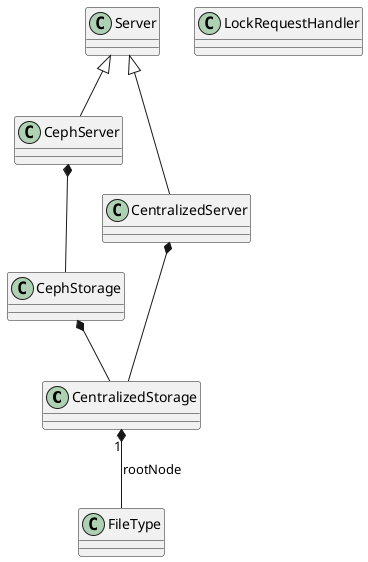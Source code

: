 @startuml

class CentralizedStorage
class CephStorage
CephStorage *-- CentralizedStorage

class Server
Server <|-- CephServer
Server <|-- CentralizedServer

CephServer *-- CephStorage
CentralizedServer *-- CentralizedStorage


class LockRequestHandler

CentralizedStorage "1" *-- FileType: rootNode
@enduml